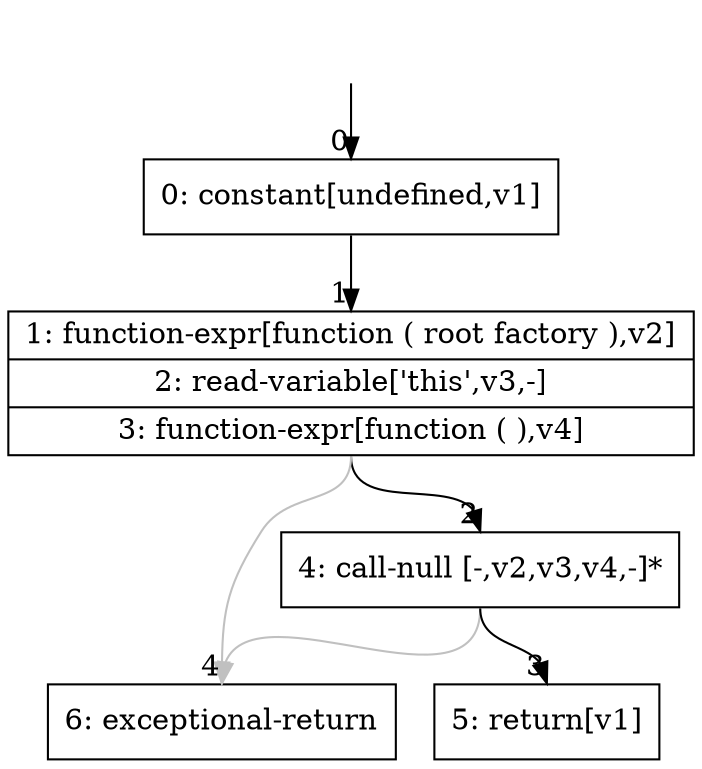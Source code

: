 digraph {
rankdir="TD"
BB_entry0[shape=none,label=""];
BB_entry0 -> BB0 [tailport=s, headport=n, headlabel="    0"]
BB0 [shape=record label="{0: constant[undefined,v1]}" ] 
BB0 -> BB1 [tailport=s, headport=n, headlabel="      1"]
BB1 [shape=record label="{1: function-expr[function ( root factory ),v2]|2: read-variable['this',v3,-]|3: function-expr[function ( ),v4]}" ] 
BB1 -> BB2 [tailport=s, headport=n, headlabel="      2"]
BB1 -> BB4 [tailport=s, headport=n, color=gray, headlabel="      4"]
BB2 [shape=record label="{4: call-null [-,v2,v3,v4,-]*}" ] 
BB2 -> BB3 [tailport=s, headport=n, headlabel="      3"]
BB2 -> BB4 [tailport=s, headport=n, color=gray]
BB3 [shape=record label="{5: return[v1]}" ] 
BB4 [shape=record label="{6: exceptional-return}" ] 
//#$~ 1
}
